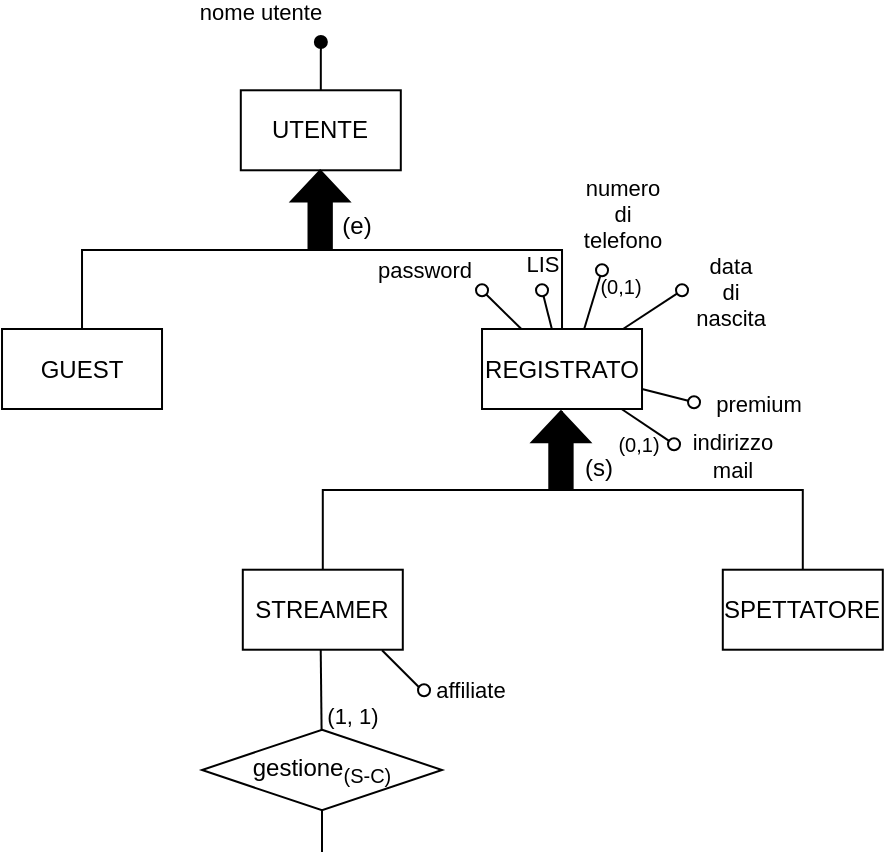 <mxfile scale="1" border="10">
    <diagram id="-rriOPSDnHkLpZKLwRpb" name="Page-1">
        <mxGraphModel dx="3340" dy="2746" grid="1" gridSize="10" guides="1" tooltips="1" connect="1" arrows="1" fold="1" page="1" pageScale="1" pageWidth="850" pageHeight="1100" background="#FFFFFF" math="0" shadow="0">
            <root>
                <mxCell id="0"/>
                <mxCell id="1" parent="0"/>
                <mxCell id="383" style="edgeStyle=elbowEdgeStyle;html=1;exitX=0.5;exitY=1;exitDx=0;exitDy=0;entryX=0.5;entryY=0;entryDx=0;entryDy=0;endArrow=none;endFill=0;elbow=vertical;rounded=0;jumpStyle=arc;" parent="1" source="386" target="387" edge="1">
                    <mxGeometry relative="1" as="geometry">
                        <mxPoint x="-2200.57" y="-1983.5" as="sourcePoint"/>
                        <mxPoint x="-2280.58" y="-1923.5" as="targetPoint"/>
                    </mxGeometry>
                </mxCell>
                <mxCell id="384" style="edgeStyle=elbowEdgeStyle;elbow=vertical;html=1;exitX=0.5;exitY=1;exitDx=0;exitDy=0;entryX=0.5;entryY=0;entryDx=0;entryDy=0;endArrow=none;endFill=0;rounded=0;jumpStyle=arc;" parent="1" source="386" target="390" edge="1">
                    <mxGeometry relative="1" as="geometry"/>
                </mxCell>
                <mxCell id="386" value="UTENTE" style="whiteSpace=wrap;html=1;" parent="1" vertex="1">
                    <mxGeometry x="-2260.6" y="-2081.86" width="80" height="40" as="geometry"/>
                </mxCell>
                <mxCell id="387" value="GUEST" style="whiteSpace=wrap;html=1;" parent="1" vertex="1">
                    <mxGeometry x="-2379.99" y="-1962.5" width="80" height="40" as="geometry"/>
                </mxCell>
                <mxCell id="390" value="REGISTRATO" style="whiteSpace=wrap;html=1;" parent="1" vertex="1">
                    <mxGeometry x="-2139.99" y="-1962.5" width="80" height="40" as="geometry"/>
                </mxCell>
                <mxCell id="391" value="" style="shape=singleArrow;whiteSpace=wrap;html=1;arrowWidth=0.4;arrowSize=0.4;rotation=-90;fillColor=#000000;" parent="1" vertex="1">
                    <mxGeometry x="-2240.29" y="-2036.94" width="38.76" height="29.17" as="geometry"/>
                </mxCell>
                <mxCell id="392" value="(e)" style="text;html=1;align=center;verticalAlign=middle;resizable=0;points=[];autosize=1;strokeColor=none;fillColor=none;" parent="1" vertex="1">
                    <mxGeometry x="-2222.6" y="-2028.86" width="40" height="30" as="geometry"/>
                </mxCell>
                <mxCell id="393" value="" style="endArrow=oval;html=1;fillStyle=auto;strokeWidth=1;startSize=6;endSize=6;fillColor=#000000;startArrow=none;startFill=0;endFill=1;exitX=0.5;exitY=0;exitDx=0;exitDy=0;" parent="1" source="386" edge="1">
                    <mxGeometry width="50" height="50" relative="1" as="geometry">
                        <mxPoint x="-2080.57" y="-1500.84" as="sourcePoint"/>
                        <mxPoint x="-2220.57" y="-2106.02" as="targetPoint"/>
                    </mxGeometry>
                </mxCell>
                <mxCell id="394" value="nome utente" style="edgeLabel;html=1;align=center;verticalAlign=middle;resizable=0;points=[];" parent="393" vertex="1" connectable="0">
                    <mxGeometry x="0.479" y="1" relative="1" as="geometry">
                        <mxPoint x="-30" y="-21" as="offset"/>
                    </mxGeometry>
                </mxCell>
                <mxCell id="395" value="" style="endArrow=oval;html=1;fillStyle=auto;strokeWidth=1;startSize=6;endSize=6;fillColor=#000000;startArrow=none;startFill=0;endFill=0;" parent="1" source="390" edge="1">
                    <mxGeometry width="50" height="50" relative="1" as="geometry">
                        <mxPoint x="-2178.9" y="-1654.233" as="sourcePoint"/>
                        <mxPoint x="-2139.99" y="-1981.86" as="targetPoint"/>
                    </mxGeometry>
                </mxCell>
                <mxCell id="396" value="password" style="edgeLabel;html=1;align=center;verticalAlign=middle;resizable=0;points=[];" parent="395" vertex="1" connectable="0">
                    <mxGeometry x="0.479" y="1" relative="1" as="geometry">
                        <mxPoint x="-34" y="-16" as="offset"/>
                    </mxGeometry>
                </mxCell>
                <mxCell id="397" value="" style="endArrow=oval;html=1;fillStyle=auto;strokeWidth=1;startSize=6;endSize=6;fillColor=#000000;startArrow=none;startFill=0;endFill=0;" parent="1" source="390" edge="1">
                    <mxGeometry width="50" height="50" relative="1" as="geometry">
                        <mxPoint x="-2163.9" y="-1660.9" as="sourcePoint"/>
                        <mxPoint x="-2043.99" y="-1904.86" as="targetPoint"/>
                    </mxGeometry>
                </mxCell>
                <mxCell id="398" value="indirizzo&lt;br&gt;mail" style="edgeLabel;html=1;align=center;verticalAlign=middle;resizable=0;points=[];" parent="397" vertex="1" connectable="0">
                    <mxGeometry x="0.479" y="1" relative="1" as="geometry">
                        <mxPoint x="35" y="11" as="offset"/>
                    </mxGeometry>
                </mxCell>
                <mxCell id="399" value="" style="endArrow=oval;html=1;fillStyle=auto;strokeWidth=1;startSize=6;endSize=6;fillColor=#000000;startArrow=none;startFill=0;endFill=0;" parent="1" edge="1">
                    <mxGeometry width="50" height="50" relative="1" as="geometry">
                        <mxPoint x="-2088.914" y="-1962.5" as="sourcePoint"/>
                        <mxPoint x="-2079.99" y="-1991.86" as="targetPoint"/>
                    </mxGeometry>
                </mxCell>
                <mxCell id="400" value="numero&lt;br&gt;di&lt;br&gt;telefono" style="edgeLabel;html=1;align=center;verticalAlign=middle;resizable=0;points=[];" parent="399" vertex="1" connectable="0">
                    <mxGeometry x="0.479" y="1" relative="1" as="geometry">
                        <mxPoint x="13" y="-36" as="offset"/>
                    </mxGeometry>
                </mxCell>
                <mxCell id="401" value="" style="endArrow=oval;html=1;fillStyle=auto;strokeWidth=1;startSize=6;endSize=6;fillColor=#000000;startArrow=none;startFill=0;endFill=0;" parent="1" source="390" edge="1">
                    <mxGeometry width="50" height="50" relative="1" as="geometry">
                        <mxPoint x="-2143.9" y="-1640.9" as="sourcePoint"/>
                        <mxPoint x="-2039.99" y="-1981.86" as="targetPoint"/>
                    </mxGeometry>
                </mxCell>
                <mxCell id="402" value="data&lt;br&gt;di&lt;br&gt;nascita" style="edgeLabel;html=1;align=center;verticalAlign=middle;resizable=0;points=[];" parent="401" vertex="1" connectable="0">
                    <mxGeometry x="0.479" y="1" relative="1" as="geometry">
                        <mxPoint x="32" y="-4" as="offset"/>
                    </mxGeometry>
                </mxCell>
                <mxCell id="403" value="" style="endArrow=oval;html=1;fillStyle=auto;strokeWidth=1;startSize=6;endSize=6;fillColor=#000000;startArrow=none;startFill=0;endFill=0;" parent="1" source="390" edge="1">
                    <mxGeometry width="50" height="50" relative="1" as="geometry">
                        <mxPoint x="-2109.32" y="-1953.08" as="sourcePoint"/>
                        <mxPoint x="-2109.99" y="-1981.86" as="targetPoint"/>
                    </mxGeometry>
                </mxCell>
                <mxCell id="404" value="LIS" style="edgeLabel;html=1;align=center;verticalAlign=middle;resizable=0;points=[];" parent="403" vertex="1" connectable="0">
                    <mxGeometry x="0.479" y="1" relative="1" as="geometry">
                        <mxPoint x="-1" y="-18" as="offset"/>
                    </mxGeometry>
                </mxCell>
                <mxCell id="405" style="edgeStyle=elbowEdgeStyle;html=1;exitX=0.5;exitY=1;exitDx=0;exitDy=0;entryX=0.5;entryY=0;entryDx=0;entryDy=0;endArrow=none;endFill=0;elbow=vertical;rounded=0;jumpStyle=arc;" parent="1" target="407" edge="1">
                    <mxGeometry relative="1" as="geometry">
                        <mxPoint x="-2100.21" y="-1921.5" as="sourcePoint"/>
                        <mxPoint x="-2160.19" y="-1803.14" as="targetPoint"/>
                    </mxGeometry>
                </mxCell>
                <mxCell id="406" style="edgeStyle=elbowEdgeStyle;elbow=vertical;html=1;exitX=0.5;exitY=1;exitDx=0;exitDy=0;entryX=0.5;entryY=0;entryDx=0;entryDy=0;endArrow=none;endFill=0;rounded=0;jumpStyle=arc;" parent="1" target="408" edge="1">
                    <mxGeometry relative="1" as="geometry">
                        <mxPoint x="-2100.21" y="-1921.5" as="sourcePoint"/>
                    </mxGeometry>
                </mxCell>
                <mxCell id="407" value="STREAMER" style="whiteSpace=wrap;html=1;" parent="1" vertex="1">
                    <mxGeometry x="-2259.6" y="-1842.14" width="80" height="40" as="geometry"/>
                </mxCell>
                <mxCell id="408" value="SPETTATORE" style="whiteSpace=wrap;html=1;" parent="1" vertex="1">
                    <mxGeometry x="-2019.6" y="-1842.14" width="80" height="40" as="geometry"/>
                </mxCell>
                <mxCell id="409" value="" style="shape=singleArrow;whiteSpace=wrap;html=1;arrowWidth=0.4;arrowSize=0.4;rotation=-90;fillColor=#000000;" parent="1" vertex="1">
                    <mxGeometry x="-2119.9" y="-1916.58" width="38.76" height="29.17" as="geometry"/>
                </mxCell>
                <mxCell id="410" value="(s)" style="text;html=1;align=center;verticalAlign=middle;resizable=0;points=[];autosize=1;strokeColor=none;fillColor=none;" parent="1" vertex="1">
                    <mxGeometry x="-2102.21" y="-1908.5" width="40" height="30" as="geometry"/>
                </mxCell>
                <mxCell id="411" value="" style="edgeStyle=none;shape=connector;rounded=1;fillStyle=auto;html=1;labelBackgroundColor=default;strokeColor=default;strokeWidth=1;fontFamily=Helvetica;fontSize=11;fontColor=default;endArrow=none;startSize=6;endSize=6;fillColor=#000000;exitX=0.5;exitY=1;exitDx=0;exitDy=0;" parent="1" target="414" edge="1">
                    <mxGeometry relative="1" as="geometry">
                        <mxPoint x="-2220.64" y="-1802.14" as="sourcePoint"/>
                    </mxGeometry>
                </mxCell>
                <mxCell id="412" value="(1, 1)" style="edgeLabel;html=1;align=center;verticalAlign=middle;resizable=0;points=[];fontSize=11;fontFamily=Helvetica;fontColor=default;" parent="411" vertex="1" connectable="0">
                    <mxGeometry x="-0.268" y="1" relative="1" as="geometry">
                        <mxPoint x="14" y="18" as="offset"/>
                    </mxGeometry>
                </mxCell>
                <mxCell id="414" value="&lt;font style=&quot;font-size: 12px;&quot;&gt;gestione&lt;sub style=&quot;&quot;&gt;(S-C)&lt;/sub&gt;&lt;/font&gt;" style="rhombus;whiteSpace=wrap;html=1;" parent="1" vertex="1">
                    <mxGeometry x="-2279.99" y="-1762.14" width="120" height="40.28" as="geometry"/>
                </mxCell>
                <mxCell id="420" value="" style="endArrow=oval;html=1;fillStyle=auto;strokeWidth=1;startSize=6;endSize=6;fillColor=#000000;startArrow=none;startFill=0;endFill=0;exitX=1;exitY=0.75;exitDx=0;exitDy=0;" parent="1" source="390" edge="1">
                    <mxGeometry width="50" height="50" relative="1" as="geometry">
                        <mxPoint x="-2070.305" y="-1912.5" as="sourcePoint"/>
                        <mxPoint x="-2033.99" y="-1925.86" as="targetPoint"/>
                    </mxGeometry>
                </mxCell>
                <mxCell id="421" value="premium" style="edgeLabel;html=1;align=center;verticalAlign=middle;resizable=0;points=[];" parent="420" vertex="1" connectable="0">
                    <mxGeometry x="0.479" y="1" relative="1" as="geometry">
                        <mxPoint x="38" y="3" as="offset"/>
                    </mxGeometry>
                </mxCell>
                <mxCell id="442" value="&lt;font style=&quot;font-size: 10px;&quot;&gt;(0,1)&lt;/font&gt;" style="text;html=1;align=center;verticalAlign=middle;resizable=0;points=[];autosize=1;strokeColor=none;fillColor=none;" parent="1" vertex="1">
                    <mxGeometry x="-2090.99" y="-1998.86" width="40" height="30" as="geometry"/>
                </mxCell>
                <mxCell id="443" value="(0,1)" style="text;html=1;align=center;verticalAlign=middle;resizable=0;points=[];autosize=1;strokeColor=none;fillColor=none;fontSize=10;" parent="1" vertex="1">
                    <mxGeometry x="-2081.14" y="-1916.58" width="39" height="24" as="geometry"/>
                </mxCell>
                <mxCell id="444" value="" style="endArrow=none;html=1;" parent="1" edge="1">
                    <mxGeometry width="50" height="50" relative="1" as="geometry">
                        <mxPoint x="-2169.99" y="-1781.86" as="sourcePoint"/>
                        <mxPoint x="-2189.99" y="-1801.86" as="targetPoint"/>
                    </mxGeometry>
                </mxCell>
                <mxCell id="445" value="" style="ellipse;whiteSpace=wrap;html=1;aspect=fixed;" parent="1" vertex="1">
                    <mxGeometry x="-2171.99" y="-1784.86" width="6" height="6" as="geometry"/>
                </mxCell>
                <mxCell id="446" value="&lt;font style=&quot;font-size: 11px;&quot;&gt;affiliate&lt;/font&gt;" style="text;html=1;align=center;verticalAlign=middle;resizable=0;points=[];autosize=1;strokeColor=none;fillColor=none;" parent="1" vertex="1">
                    <mxGeometry x="-2172.9" y="-1794.86" width="53" height="26" as="geometry"/>
                </mxCell>
                <mxCell id="449" value="" style="endArrow=none;html=1;entryX=0.5;entryY=1;entryDx=0;entryDy=0;" parent="1" target="414" edge="1">
                    <mxGeometry width="50" height="50" relative="1" as="geometry">
                        <mxPoint x="-2220" y="-1701" as="sourcePoint"/>
                        <mxPoint x="-2129" y="-1752" as="targetPoint"/>
                    </mxGeometry>
                </mxCell>
            </root>
        </mxGraphModel>
    </diagram>
</mxfile>